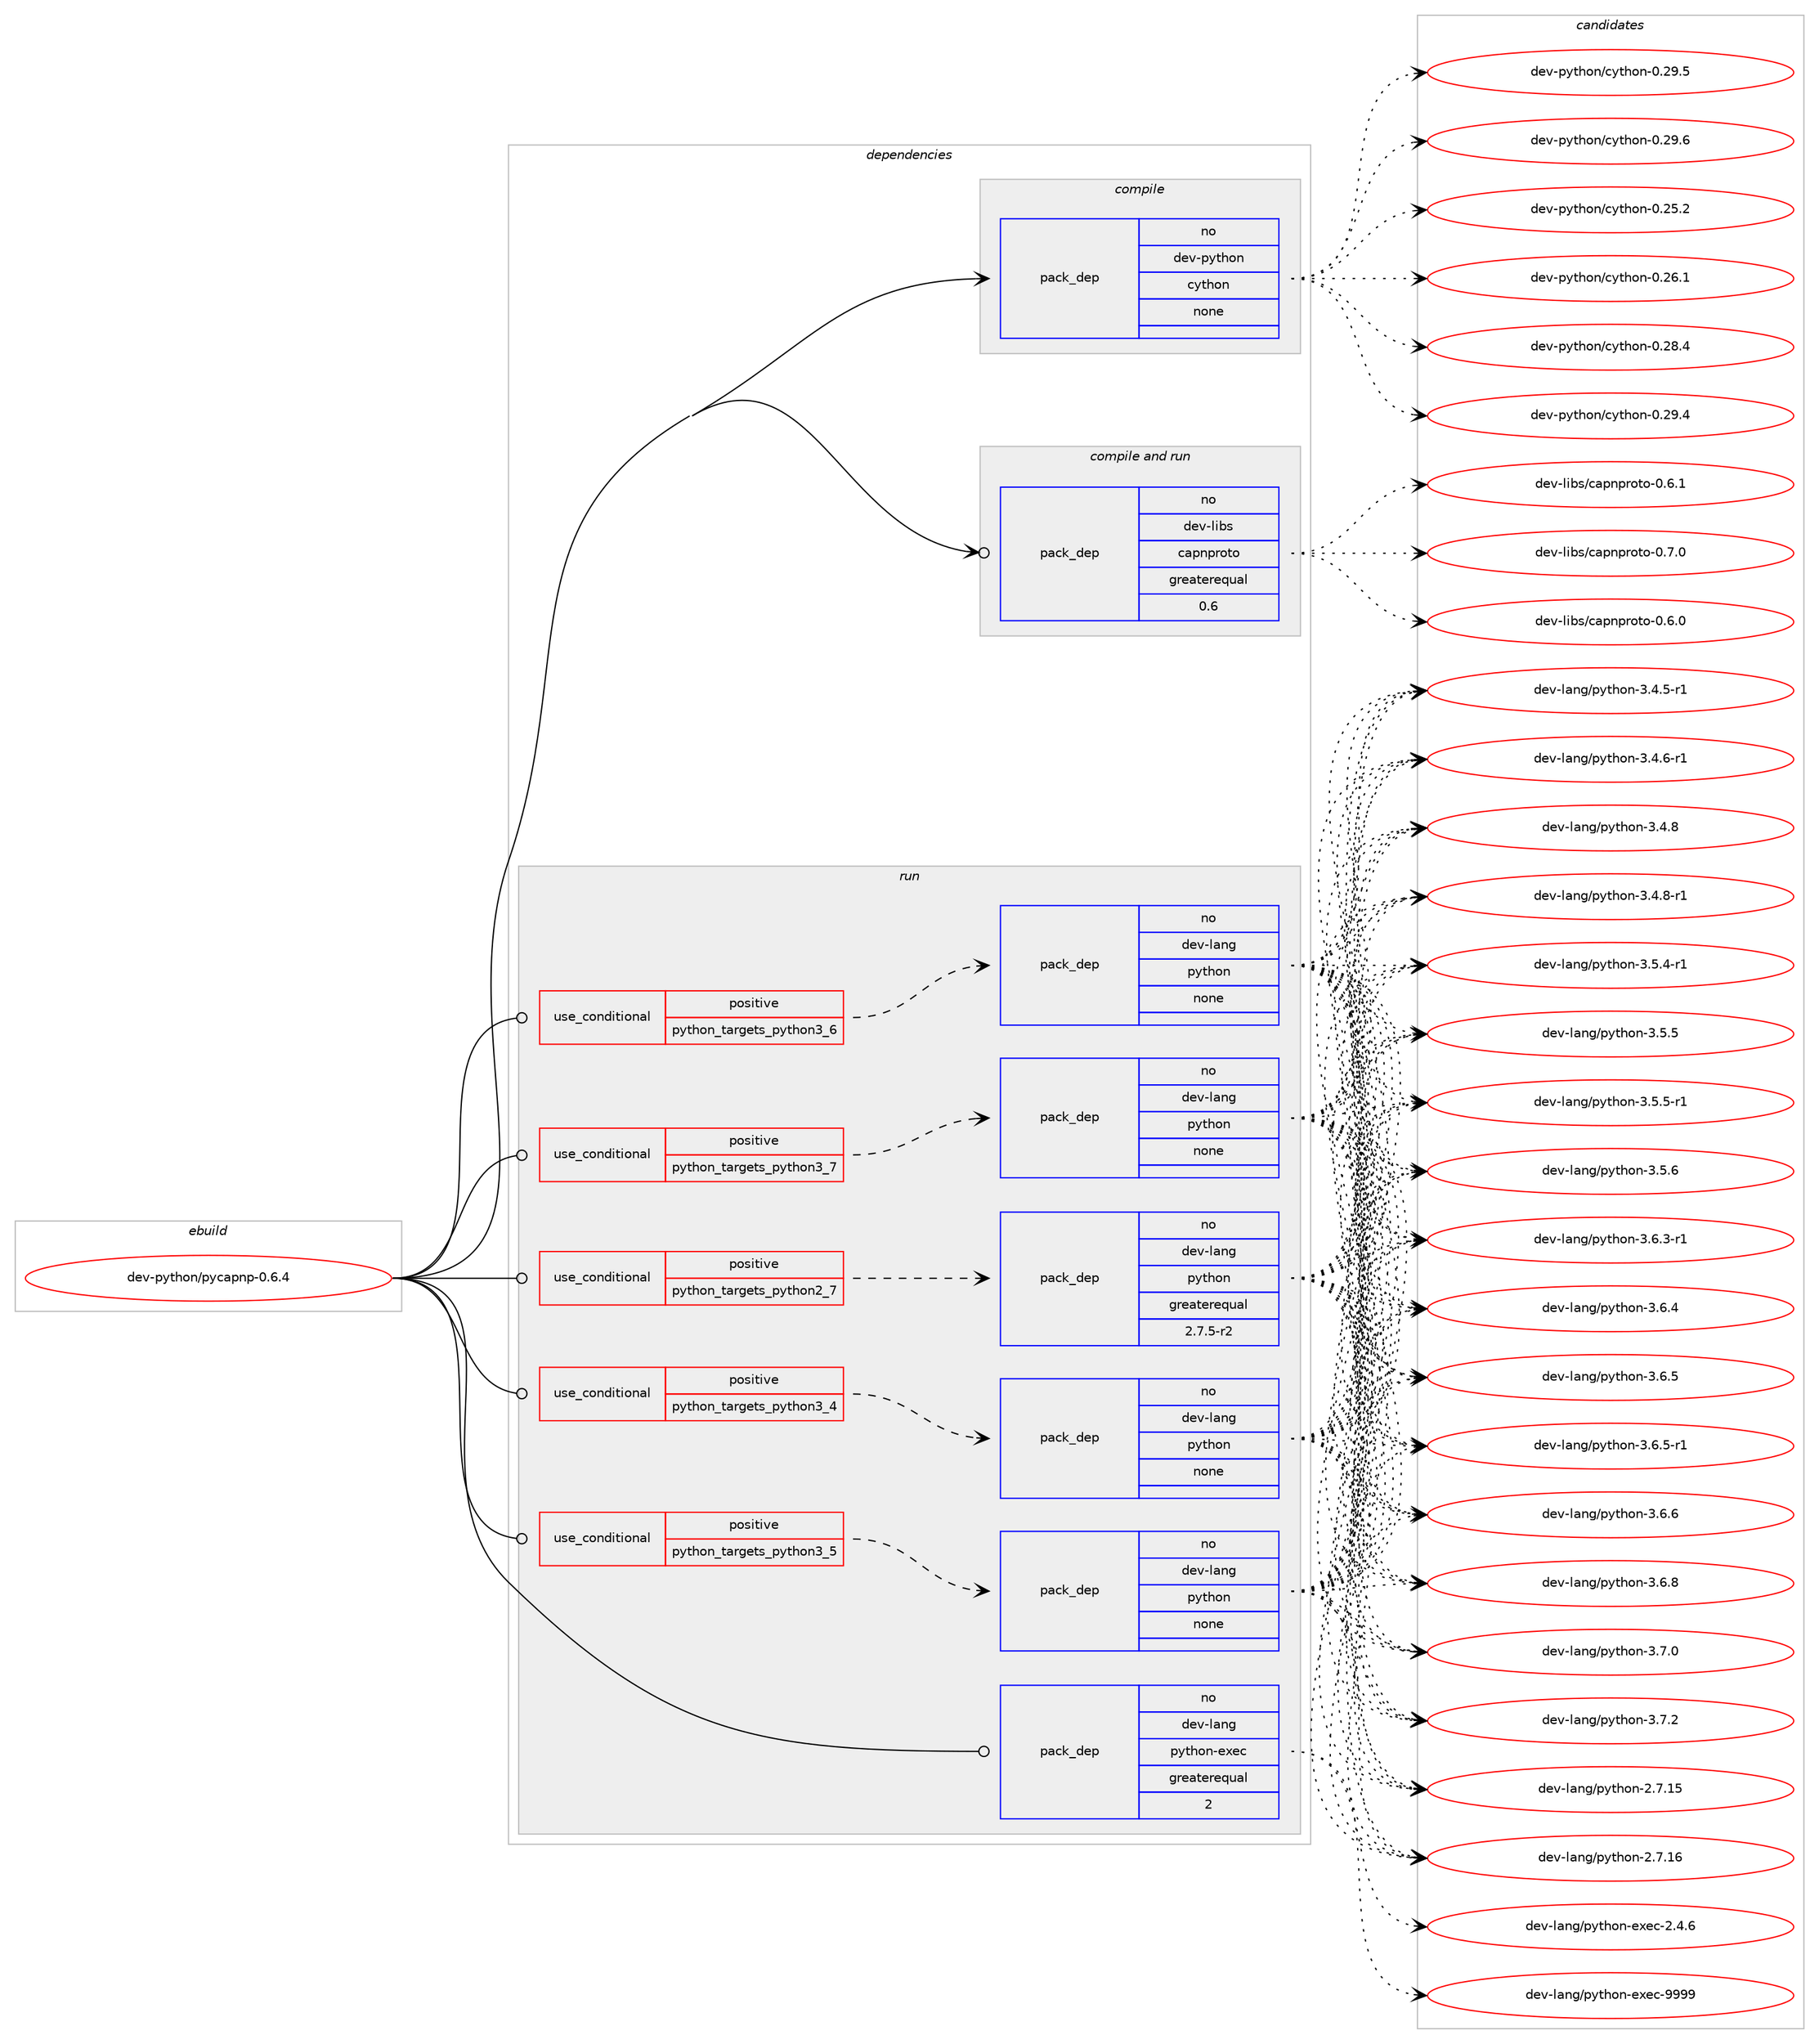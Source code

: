 digraph prolog {

# *************
# Graph options
# *************

newrank=true;
concentrate=true;
compound=true;
graph [rankdir=LR,fontname=Helvetica,fontsize=10,ranksep=1.5];#, ranksep=2.5, nodesep=0.2];
edge  [arrowhead=vee];
node  [fontname=Helvetica,fontsize=10];

# **********
# The ebuild
# **********

subgraph cluster_leftcol {
color=gray;
rank=same;
label=<<i>ebuild</i>>;
id [label="dev-python/pycapnp-0.6.4", color=red, width=4, href="../dev-python/pycapnp-0.6.4.svg"];
}

# ****************
# The dependencies
# ****************

subgraph cluster_midcol {
color=gray;
label=<<i>dependencies</i>>;
subgraph cluster_compile {
fillcolor="#eeeeee";
style=filled;
label=<<i>compile</i>>;
subgraph pack1024317 {
dependency1427967 [label=<<TABLE BORDER="0" CELLBORDER="1" CELLSPACING="0" CELLPADDING="4" WIDTH="220"><TR><TD ROWSPAN="6" CELLPADDING="30">pack_dep</TD></TR><TR><TD WIDTH="110">no</TD></TR><TR><TD>dev-python</TD></TR><TR><TD>cython</TD></TR><TR><TD>none</TD></TR><TR><TD></TD></TR></TABLE>>, shape=none, color=blue];
}
id:e -> dependency1427967:w [weight=20,style="solid",arrowhead="vee"];
}
subgraph cluster_compileandrun {
fillcolor="#eeeeee";
style=filled;
label=<<i>compile and run</i>>;
subgraph pack1024318 {
dependency1427968 [label=<<TABLE BORDER="0" CELLBORDER="1" CELLSPACING="0" CELLPADDING="4" WIDTH="220"><TR><TD ROWSPAN="6" CELLPADDING="30">pack_dep</TD></TR><TR><TD WIDTH="110">no</TD></TR><TR><TD>dev-libs</TD></TR><TR><TD>capnproto</TD></TR><TR><TD>greaterequal</TD></TR><TR><TD>0.6</TD></TR></TABLE>>, shape=none, color=blue];
}
id:e -> dependency1427968:w [weight=20,style="solid",arrowhead="odotvee"];
}
subgraph cluster_run {
fillcolor="#eeeeee";
style=filled;
label=<<i>run</i>>;
subgraph cond380336 {
dependency1427969 [label=<<TABLE BORDER="0" CELLBORDER="1" CELLSPACING="0" CELLPADDING="4"><TR><TD ROWSPAN="3" CELLPADDING="10">use_conditional</TD></TR><TR><TD>positive</TD></TR><TR><TD>python_targets_python2_7</TD></TR></TABLE>>, shape=none, color=red];
subgraph pack1024319 {
dependency1427970 [label=<<TABLE BORDER="0" CELLBORDER="1" CELLSPACING="0" CELLPADDING="4" WIDTH="220"><TR><TD ROWSPAN="6" CELLPADDING="30">pack_dep</TD></TR><TR><TD WIDTH="110">no</TD></TR><TR><TD>dev-lang</TD></TR><TR><TD>python</TD></TR><TR><TD>greaterequal</TD></TR><TR><TD>2.7.5-r2</TD></TR></TABLE>>, shape=none, color=blue];
}
dependency1427969:e -> dependency1427970:w [weight=20,style="dashed",arrowhead="vee"];
}
id:e -> dependency1427969:w [weight=20,style="solid",arrowhead="odot"];
subgraph cond380337 {
dependency1427971 [label=<<TABLE BORDER="0" CELLBORDER="1" CELLSPACING="0" CELLPADDING="4"><TR><TD ROWSPAN="3" CELLPADDING="10">use_conditional</TD></TR><TR><TD>positive</TD></TR><TR><TD>python_targets_python3_4</TD></TR></TABLE>>, shape=none, color=red];
subgraph pack1024320 {
dependency1427972 [label=<<TABLE BORDER="0" CELLBORDER="1" CELLSPACING="0" CELLPADDING="4" WIDTH="220"><TR><TD ROWSPAN="6" CELLPADDING="30">pack_dep</TD></TR><TR><TD WIDTH="110">no</TD></TR><TR><TD>dev-lang</TD></TR><TR><TD>python</TD></TR><TR><TD>none</TD></TR><TR><TD></TD></TR></TABLE>>, shape=none, color=blue];
}
dependency1427971:e -> dependency1427972:w [weight=20,style="dashed",arrowhead="vee"];
}
id:e -> dependency1427971:w [weight=20,style="solid",arrowhead="odot"];
subgraph cond380338 {
dependency1427973 [label=<<TABLE BORDER="0" CELLBORDER="1" CELLSPACING="0" CELLPADDING="4"><TR><TD ROWSPAN="3" CELLPADDING="10">use_conditional</TD></TR><TR><TD>positive</TD></TR><TR><TD>python_targets_python3_5</TD></TR></TABLE>>, shape=none, color=red];
subgraph pack1024321 {
dependency1427974 [label=<<TABLE BORDER="0" CELLBORDER="1" CELLSPACING="0" CELLPADDING="4" WIDTH="220"><TR><TD ROWSPAN="6" CELLPADDING="30">pack_dep</TD></TR><TR><TD WIDTH="110">no</TD></TR><TR><TD>dev-lang</TD></TR><TR><TD>python</TD></TR><TR><TD>none</TD></TR><TR><TD></TD></TR></TABLE>>, shape=none, color=blue];
}
dependency1427973:e -> dependency1427974:w [weight=20,style="dashed",arrowhead="vee"];
}
id:e -> dependency1427973:w [weight=20,style="solid",arrowhead="odot"];
subgraph cond380339 {
dependency1427975 [label=<<TABLE BORDER="0" CELLBORDER="1" CELLSPACING="0" CELLPADDING="4"><TR><TD ROWSPAN="3" CELLPADDING="10">use_conditional</TD></TR><TR><TD>positive</TD></TR><TR><TD>python_targets_python3_6</TD></TR></TABLE>>, shape=none, color=red];
subgraph pack1024322 {
dependency1427976 [label=<<TABLE BORDER="0" CELLBORDER="1" CELLSPACING="0" CELLPADDING="4" WIDTH="220"><TR><TD ROWSPAN="6" CELLPADDING="30">pack_dep</TD></TR><TR><TD WIDTH="110">no</TD></TR><TR><TD>dev-lang</TD></TR><TR><TD>python</TD></TR><TR><TD>none</TD></TR><TR><TD></TD></TR></TABLE>>, shape=none, color=blue];
}
dependency1427975:e -> dependency1427976:w [weight=20,style="dashed",arrowhead="vee"];
}
id:e -> dependency1427975:w [weight=20,style="solid",arrowhead="odot"];
subgraph cond380340 {
dependency1427977 [label=<<TABLE BORDER="0" CELLBORDER="1" CELLSPACING="0" CELLPADDING="4"><TR><TD ROWSPAN="3" CELLPADDING="10">use_conditional</TD></TR><TR><TD>positive</TD></TR><TR><TD>python_targets_python3_7</TD></TR></TABLE>>, shape=none, color=red];
subgraph pack1024323 {
dependency1427978 [label=<<TABLE BORDER="0" CELLBORDER="1" CELLSPACING="0" CELLPADDING="4" WIDTH="220"><TR><TD ROWSPAN="6" CELLPADDING="30">pack_dep</TD></TR><TR><TD WIDTH="110">no</TD></TR><TR><TD>dev-lang</TD></TR><TR><TD>python</TD></TR><TR><TD>none</TD></TR><TR><TD></TD></TR></TABLE>>, shape=none, color=blue];
}
dependency1427977:e -> dependency1427978:w [weight=20,style="dashed",arrowhead="vee"];
}
id:e -> dependency1427977:w [weight=20,style="solid",arrowhead="odot"];
subgraph pack1024324 {
dependency1427979 [label=<<TABLE BORDER="0" CELLBORDER="1" CELLSPACING="0" CELLPADDING="4" WIDTH="220"><TR><TD ROWSPAN="6" CELLPADDING="30">pack_dep</TD></TR><TR><TD WIDTH="110">no</TD></TR><TR><TD>dev-lang</TD></TR><TR><TD>python-exec</TD></TR><TR><TD>greaterequal</TD></TR><TR><TD>2</TD></TR></TABLE>>, shape=none, color=blue];
}
id:e -> dependency1427979:w [weight=20,style="solid",arrowhead="odot"];
}
}

# **************
# The candidates
# **************

subgraph cluster_choices {
rank=same;
color=gray;
label=<<i>candidates</i>>;

subgraph choice1024317 {
color=black;
nodesep=1;
choice10010111845112121116104111110479912111610411111045484650534650 [label="dev-python/cython-0.25.2", color=red, width=4,href="../dev-python/cython-0.25.2.svg"];
choice10010111845112121116104111110479912111610411111045484650544649 [label="dev-python/cython-0.26.1", color=red, width=4,href="../dev-python/cython-0.26.1.svg"];
choice10010111845112121116104111110479912111610411111045484650564652 [label="dev-python/cython-0.28.4", color=red, width=4,href="../dev-python/cython-0.28.4.svg"];
choice10010111845112121116104111110479912111610411111045484650574652 [label="dev-python/cython-0.29.4", color=red, width=4,href="../dev-python/cython-0.29.4.svg"];
choice10010111845112121116104111110479912111610411111045484650574653 [label="dev-python/cython-0.29.5", color=red, width=4,href="../dev-python/cython-0.29.5.svg"];
choice10010111845112121116104111110479912111610411111045484650574654 [label="dev-python/cython-0.29.6", color=red, width=4,href="../dev-python/cython-0.29.6.svg"];
dependency1427967:e -> choice10010111845112121116104111110479912111610411111045484650534650:w [style=dotted,weight="100"];
dependency1427967:e -> choice10010111845112121116104111110479912111610411111045484650544649:w [style=dotted,weight="100"];
dependency1427967:e -> choice10010111845112121116104111110479912111610411111045484650564652:w [style=dotted,weight="100"];
dependency1427967:e -> choice10010111845112121116104111110479912111610411111045484650574652:w [style=dotted,weight="100"];
dependency1427967:e -> choice10010111845112121116104111110479912111610411111045484650574653:w [style=dotted,weight="100"];
dependency1427967:e -> choice10010111845112121116104111110479912111610411111045484650574654:w [style=dotted,weight="100"];
}
subgraph choice1024318 {
color=black;
nodesep=1;
choice1001011184510810598115479997112110112114111116111454846544648 [label="dev-libs/capnproto-0.6.0", color=red, width=4,href="../dev-libs/capnproto-0.6.0.svg"];
choice1001011184510810598115479997112110112114111116111454846544649 [label="dev-libs/capnproto-0.6.1", color=red, width=4,href="../dev-libs/capnproto-0.6.1.svg"];
choice1001011184510810598115479997112110112114111116111454846554648 [label="dev-libs/capnproto-0.7.0", color=red, width=4,href="../dev-libs/capnproto-0.7.0.svg"];
dependency1427968:e -> choice1001011184510810598115479997112110112114111116111454846544648:w [style=dotted,weight="100"];
dependency1427968:e -> choice1001011184510810598115479997112110112114111116111454846544649:w [style=dotted,weight="100"];
dependency1427968:e -> choice1001011184510810598115479997112110112114111116111454846554648:w [style=dotted,weight="100"];
}
subgraph choice1024319 {
color=black;
nodesep=1;
choice10010111845108971101034711212111610411111045504655464953 [label="dev-lang/python-2.7.15", color=red, width=4,href="../dev-lang/python-2.7.15.svg"];
choice10010111845108971101034711212111610411111045504655464954 [label="dev-lang/python-2.7.16", color=red, width=4,href="../dev-lang/python-2.7.16.svg"];
choice1001011184510897110103471121211161041111104551465246534511449 [label="dev-lang/python-3.4.5-r1", color=red, width=4,href="../dev-lang/python-3.4.5-r1.svg"];
choice1001011184510897110103471121211161041111104551465246544511449 [label="dev-lang/python-3.4.6-r1", color=red, width=4,href="../dev-lang/python-3.4.6-r1.svg"];
choice100101118451089711010347112121116104111110455146524656 [label="dev-lang/python-3.4.8", color=red, width=4,href="../dev-lang/python-3.4.8.svg"];
choice1001011184510897110103471121211161041111104551465246564511449 [label="dev-lang/python-3.4.8-r1", color=red, width=4,href="../dev-lang/python-3.4.8-r1.svg"];
choice1001011184510897110103471121211161041111104551465346524511449 [label="dev-lang/python-3.5.4-r1", color=red, width=4,href="../dev-lang/python-3.5.4-r1.svg"];
choice100101118451089711010347112121116104111110455146534653 [label="dev-lang/python-3.5.5", color=red, width=4,href="../dev-lang/python-3.5.5.svg"];
choice1001011184510897110103471121211161041111104551465346534511449 [label="dev-lang/python-3.5.5-r1", color=red, width=4,href="../dev-lang/python-3.5.5-r1.svg"];
choice100101118451089711010347112121116104111110455146534654 [label="dev-lang/python-3.5.6", color=red, width=4,href="../dev-lang/python-3.5.6.svg"];
choice1001011184510897110103471121211161041111104551465446514511449 [label="dev-lang/python-3.6.3-r1", color=red, width=4,href="../dev-lang/python-3.6.3-r1.svg"];
choice100101118451089711010347112121116104111110455146544652 [label="dev-lang/python-3.6.4", color=red, width=4,href="../dev-lang/python-3.6.4.svg"];
choice100101118451089711010347112121116104111110455146544653 [label="dev-lang/python-3.6.5", color=red, width=4,href="../dev-lang/python-3.6.5.svg"];
choice1001011184510897110103471121211161041111104551465446534511449 [label="dev-lang/python-3.6.5-r1", color=red, width=4,href="../dev-lang/python-3.6.5-r1.svg"];
choice100101118451089711010347112121116104111110455146544654 [label="dev-lang/python-3.6.6", color=red, width=4,href="../dev-lang/python-3.6.6.svg"];
choice100101118451089711010347112121116104111110455146544656 [label="dev-lang/python-3.6.8", color=red, width=4,href="../dev-lang/python-3.6.8.svg"];
choice100101118451089711010347112121116104111110455146554648 [label="dev-lang/python-3.7.0", color=red, width=4,href="../dev-lang/python-3.7.0.svg"];
choice100101118451089711010347112121116104111110455146554650 [label="dev-lang/python-3.7.2", color=red, width=4,href="../dev-lang/python-3.7.2.svg"];
dependency1427970:e -> choice10010111845108971101034711212111610411111045504655464953:w [style=dotted,weight="100"];
dependency1427970:e -> choice10010111845108971101034711212111610411111045504655464954:w [style=dotted,weight="100"];
dependency1427970:e -> choice1001011184510897110103471121211161041111104551465246534511449:w [style=dotted,weight="100"];
dependency1427970:e -> choice1001011184510897110103471121211161041111104551465246544511449:w [style=dotted,weight="100"];
dependency1427970:e -> choice100101118451089711010347112121116104111110455146524656:w [style=dotted,weight="100"];
dependency1427970:e -> choice1001011184510897110103471121211161041111104551465246564511449:w [style=dotted,weight="100"];
dependency1427970:e -> choice1001011184510897110103471121211161041111104551465346524511449:w [style=dotted,weight="100"];
dependency1427970:e -> choice100101118451089711010347112121116104111110455146534653:w [style=dotted,weight="100"];
dependency1427970:e -> choice1001011184510897110103471121211161041111104551465346534511449:w [style=dotted,weight="100"];
dependency1427970:e -> choice100101118451089711010347112121116104111110455146534654:w [style=dotted,weight="100"];
dependency1427970:e -> choice1001011184510897110103471121211161041111104551465446514511449:w [style=dotted,weight="100"];
dependency1427970:e -> choice100101118451089711010347112121116104111110455146544652:w [style=dotted,weight="100"];
dependency1427970:e -> choice100101118451089711010347112121116104111110455146544653:w [style=dotted,weight="100"];
dependency1427970:e -> choice1001011184510897110103471121211161041111104551465446534511449:w [style=dotted,weight="100"];
dependency1427970:e -> choice100101118451089711010347112121116104111110455146544654:w [style=dotted,weight="100"];
dependency1427970:e -> choice100101118451089711010347112121116104111110455146544656:w [style=dotted,weight="100"];
dependency1427970:e -> choice100101118451089711010347112121116104111110455146554648:w [style=dotted,weight="100"];
dependency1427970:e -> choice100101118451089711010347112121116104111110455146554650:w [style=dotted,weight="100"];
}
subgraph choice1024320 {
color=black;
nodesep=1;
choice10010111845108971101034711212111610411111045504655464953 [label="dev-lang/python-2.7.15", color=red, width=4,href="../dev-lang/python-2.7.15.svg"];
choice10010111845108971101034711212111610411111045504655464954 [label="dev-lang/python-2.7.16", color=red, width=4,href="../dev-lang/python-2.7.16.svg"];
choice1001011184510897110103471121211161041111104551465246534511449 [label="dev-lang/python-3.4.5-r1", color=red, width=4,href="../dev-lang/python-3.4.5-r1.svg"];
choice1001011184510897110103471121211161041111104551465246544511449 [label="dev-lang/python-3.4.6-r1", color=red, width=4,href="../dev-lang/python-3.4.6-r1.svg"];
choice100101118451089711010347112121116104111110455146524656 [label="dev-lang/python-3.4.8", color=red, width=4,href="../dev-lang/python-3.4.8.svg"];
choice1001011184510897110103471121211161041111104551465246564511449 [label="dev-lang/python-3.4.8-r1", color=red, width=4,href="../dev-lang/python-3.4.8-r1.svg"];
choice1001011184510897110103471121211161041111104551465346524511449 [label="dev-lang/python-3.5.4-r1", color=red, width=4,href="../dev-lang/python-3.5.4-r1.svg"];
choice100101118451089711010347112121116104111110455146534653 [label="dev-lang/python-3.5.5", color=red, width=4,href="../dev-lang/python-3.5.5.svg"];
choice1001011184510897110103471121211161041111104551465346534511449 [label="dev-lang/python-3.5.5-r1", color=red, width=4,href="../dev-lang/python-3.5.5-r1.svg"];
choice100101118451089711010347112121116104111110455146534654 [label="dev-lang/python-3.5.6", color=red, width=4,href="../dev-lang/python-3.5.6.svg"];
choice1001011184510897110103471121211161041111104551465446514511449 [label="dev-lang/python-3.6.3-r1", color=red, width=4,href="../dev-lang/python-3.6.3-r1.svg"];
choice100101118451089711010347112121116104111110455146544652 [label="dev-lang/python-3.6.4", color=red, width=4,href="../dev-lang/python-3.6.4.svg"];
choice100101118451089711010347112121116104111110455146544653 [label="dev-lang/python-3.6.5", color=red, width=4,href="../dev-lang/python-3.6.5.svg"];
choice1001011184510897110103471121211161041111104551465446534511449 [label="dev-lang/python-3.6.5-r1", color=red, width=4,href="../dev-lang/python-3.6.5-r1.svg"];
choice100101118451089711010347112121116104111110455146544654 [label="dev-lang/python-3.6.6", color=red, width=4,href="../dev-lang/python-3.6.6.svg"];
choice100101118451089711010347112121116104111110455146544656 [label="dev-lang/python-3.6.8", color=red, width=4,href="../dev-lang/python-3.6.8.svg"];
choice100101118451089711010347112121116104111110455146554648 [label="dev-lang/python-3.7.0", color=red, width=4,href="../dev-lang/python-3.7.0.svg"];
choice100101118451089711010347112121116104111110455146554650 [label="dev-lang/python-3.7.2", color=red, width=4,href="../dev-lang/python-3.7.2.svg"];
dependency1427972:e -> choice10010111845108971101034711212111610411111045504655464953:w [style=dotted,weight="100"];
dependency1427972:e -> choice10010111845108971101034711212111610411111045504655464954:w [style=dotted,weight="100"];
dependency1427972:e -> choice1001011184510897110103471121211161041111104551465246534511449:w [style=dotted,weight="100"];
dependency1427972:e -> choice1001011184510897110103471121211161041111104551465246544511449:w [style=dotted,weight="100"];
dependency1427972:e -> choice100101118451089711010347112121116104111110455146524656:w [style=dotted,weight="100"];
dependency1427972:e -> choice1001011184510897110103471121211161041111104551465246564511449:w [style=dotted,weight="100"];
dependency1427972:e -> choice1001011184510897110103471121211161041111104551465346524511449:w [style=dotted,weight="100"];
dependency1427972:e -> choice100101118451089711010347112121116104111110455146534653:w [style=dotted,weight="100"];
dependency1427972:e -> choice1001011184510897110103471121211161041111104551465346534511449:w [style=dotted,weight="100"];
dependency1427972:e -> choice100101118451089711010347112121116104111110455146534654:w [style=dotted,weight="100"];
dependency1427972:e -> choice1001011184510897110103471121211161041111104551465446514511449:w [style=dotted,weight="100"];
dependency1427972:e -> choice100101118451089711010347112121116104111110455146544652:w [style=dotted,weight="100"];
dependency1427972:e -> choice100101118451089711010347112121116104111110455146544653:w [style=dotted,weight="100"];
dependency1427972:e -> choice1001011184510897110103471121211161041111104551465446534511449:w [style=dotted,weight="100"];
dependency1427972:e -> choice100101118451089711010347112121116104111110455146544654:w [style=dotted,weight="100"];
dependency1427972:e -> choice100101118451089711010347112121116104111110455146544656:w [style=dotted,weight="100"];
dependency1427972:e -> choice100101118451089711010347112121116104111110455146554648:w [style=dotted,weight="100"];
dependency1427972:e -> choice100101118451089711010347112121116104111110455146554650:w [style=dotted,weight="100"];
}
subgraph choice1024321 {
color=black;
nodesep=1;
choice10010111845108971101034711212111610411111045504655464953 [label="dev-lang/python-2.7.15", color=red, width=4,href="../dev-lang/python-2.7.15.svg"];
choice10010111845108971101034711212111610411111045504655464954 [label="dev-lang/python-2.7.16", color=red, width=4,href="../dev-lang/python-2.7.16.svg"];
choice1001011184510897110103471121211161041111104551465246534511449 [label="dev-lang/python-3.4.5-r1", color=red, width=4,href="../dev-lang/python-3.4.5-r1.svg"];
choice1001011184510897110103471121211161041111104551465246544511449 [label="dev-lang/python-3.4.6-r1", color=red, width=4,href="../dev-lang/python-3.4.6-r1.svg"];
choice100101118451089711010347112121116104111110455146524656 [label="dev-lang/python-3.4.8", color=red, width=4,href="../dev-lang/python-3.4.8.svg"];
choice1001011184510897110103471121211161041111104551465246564511449 [label="dev-lang/python-3.4.8-r1", color=red, width=4,href="../dev-lang/python-3.4.8-r1.svg"];
choice1001011184510897110103471121211161041111104551465346524511449 [label="dev-lang/python-3.5.4-r1", color=red, width=4,href="../dev-lang/python-3.5.4-r1.svg"];
choice100101118451089711010347112121116104111110455146534653 [label="dev-lang/python-3.5.5", color=red, width=4,href="../dev-lang/python-3.5.5.svg"];
choice1001011184510897110103471121211161041111104551465346534511449 [label="dev-lang/python-3.5.5-r1", color=red, width=4,href="../dev-lang/python-3.5.5-r1.svg"];
choice100101118451089711010347112121116104111110455146534654 [label="dev-lang/python-3.5.6", color=red, width=4,href="../dev-lang/python-3.5.6.svg"];
choice1001011184510897110103471121211161041111104551465446514511449 [label="dev-lang/python-3.6.3-r1", color=red, width=4,href="../dev-lang/python-3.6.3-r1.svg"];
choice100101118451089711010347112121116104111110455146544652 [label="dev-lang/python-3.6.4", color=red, width=4,href="../dev-lang/python-3.6.4.svg"];
choice100101118451089711010347112121116104111110455146544653 [label="dev-lang/python-3.6.5", color=red, width=4,href="../dev-lang/python-3.6.5.svg"];
choice1001011184510897110103471121211161041111104551465446534511449 [label="dev-lang/python-3.6.5-r1", color=red, width=4,href="../dev-lang/python-3.6.5-r1.svg"];
choice100101118451089711010347112121116104111110455146544654 [label="dev-lang/python-3.6.6", color=red, width=4,href="../dev-lang/python-3.6.6.svg"];
choice100101118451089711010347112121116104111110455146544656 [label="dev-lang/python-3.6.8", color=red, width=4,href="../dev-lang/python-3.6.8.svg"];
choice100101118451089711010347112121116104111110455146554648 [label="dev-lang/python-3.7.0", color=red, width=4,href="../dev-lang/python-3.7.0.svg"];
choice100101118451089711010347112121116104111110455146554650 [label="dev-lang/python-3.7.2", color=red, width=4,href="../dev-lang/python-3.7.2.svg"];
dependency1427974:e -> choice10010111845108971101034711212111610411111045504655464953:w [style=dotted,weight="100"];
dependency1427974:e -> choice10010111845108971101034711212111610411111045504655464954:w [style=dotted,weight="100"];
dependency1427974:e -> choice1001011184510897110103471121211161041111104551465246534511449:w [style=dotted,weight="100"];
dependency1427974:e -> choice1001011184510897110103471121211161041111104551465246544511449:w [style=dotted,weight="100"];
dependency1427974:e -> choice100101118451089711010347112121116104111110455146524656:w [style=dotted,weight="100"];
dependency1427974:e -> choice1001011184510897110103471121211161041111104551465246564511449:w [style=dotted,weight="100"];
dependency1427974:e -> choice1001011184510897110103471121211161041111104551465346524511449:w [style=dotted,weight="100"];
dependency1427974:e -> choice100101118451089711010347112121116104111110455146534653:w [style=dotted,weight="100"];
dependency1427974:e -> choice1001011184510897110103471121211161041111104551465346534511449:w [style=dotted,weight="100"];
dependency1427974:e -> choice100101118451089711010347112121116104111110455146534654:w [style=dotted,weight="100"];
dependency1427974:e -> choice1001011184510897110103471121211161041111104551465446514511449:w [style=dotted,weight="100"];
dependency1427974:e -> choice100101118451089711010347112121116104111110455146544652:w [style=dotted,weight="100"];
dependency1427974:e -> choice100101118451089711010347112121116104111110455146544653:w [style=dotted,weight="100"];
dependency1427974:e -> choice1001011184510897110103471121211161041111104551465446534511449:w [style=dotted,weight="100"];
dependency1427974:e -> choice100101118451089711010347112121116104111110455146544654:w [style=dotted,weight="100"];
dependency1427974:e -> choice100101118451089711010347112121116104111110455146544656:w [style=dotted,weight="100"];
dependency1427974:e -> choice100101118451089711010347112121116104111110455146554648:w [style=dotted,weight="100"];
dependency1427974:e -> choice100101118451089711010347112121116104111110455146554650:w [style=dotted,weight="100"];
}
subgraph choice1024322 {
color=black;
nodesep=1;
choice10010111845108971101034711212111610411111045504655464953 [label="dev-lang/python-2.7.15", color=red, width=4,href="../dev-lang/python-2.7.15.svg"];
choice10010111845108971101034711212111610411111045504655464954 [label="dev-lang/python-2.7.16", color=red, width=4,href="../dev-lang/python-2.7.16.svg"];
choice1001011184510897110103471121211161041111104551465246534511449 [label="dev-lang/python-3.4.5-r1", color=red, width=4,href="../dev-lang/python-3.4.5-r1.svg"];
choice1001011184510897110103471121211161041111104551465246544511449 [label="dev-lang/python-3.4.6-r1", color=red, width=4,href="../dev-lang/python-3.4.6-r1.svg"];
choice100101118451089711010347112121116104111110455146524656 [label="dev-lang/python-3.4.8", color=red, width=4,href="../dev-lang/python-3.4.8.svg"];
choice1001011184510897110103471121211161041111104551465246564511449 [label="dev-lang/python-3.4.8-r1", color=red, width=4,href="../dev-lang/python-3.4.8-r1.svg"];
choice1001011184510897110103471121211161041111104551465346524511449 [label="dev-lang/python-3.5.4-r1", color=red, width=4,href="../dev-lang/python-3.5.4-r1.svg"];
choice100101118451089711010347112121116104111110455146534653 [label="dev-lang/python-3.5.5", color=red, width=4,href="../dev-lang/python-3.5.5.svg"];
choice1001011184510897110103471121211161041111104551465346534511449 [label="dev-lang/python-3.5.5-r1", color=red, width=4,href="../dev-lang/python-3.5.5-r1.svg"];
choice100101118451089711010347112121116104111110455146534654 [label="dev-lang/python-3.5.6", color=red, width=4,href="../dev-lang/python-3.5.6.svg"];
choice1001011184510897110103471121211161041111104551465446514511449 [label="dev-lang/python-3.6.3-r1", color=red, width=4,href="../dev-lang/python-3.6.3-r1.svg"];
choice100101118451089711010347112121116104111110455146544652 [label="dev-lang/python-3.6.4", color=red, width=4,href="../dev-lang/python-3.6.4.svg"];
choice100101118451089711010347112121116104111110455146544653 [label="dev-lang/python-3.6.5", color=red, width=4,href="../dev-lang/python-3.6.5.svg"];
choice1001011184510897110103471121211161041111104551465446534511449 [label="dev-lang/python-3.6.5-r1", color=red, width=4,href="../dev-lang/python-3.6.5-r1.svg"];
choice100101118451089711010347112121116104111110455146544654 [label="dev-lang/python-3.6.6", color=red, width=4,href="../dev-lang/python-3.6.6.svg"];
choice100101118451089711010347112121116104111110455146544656 [label="dev-lang/python-3.6.8", color=red, width=4,href="../dev-lang/python-3.6.8.svg"];
choice100101118451089711010347112121116104111110455146554648 [label="dev-lang/python-3.7.0", color=red, width=4,href="../dev-lang/python-3.7.0.svg"];
choice100101118451089711010347112121116104111110455146554650 [label="dev-lang/python-3.7.2", color=red, width=4,href="../dev-lang/python-3.7.2.svg"];
dependency1427976:e -> choice10010111845108971101034711212111610411111045504655464953:w [style=dotted,weight="100"];
dependency1427976:e -> choice10010111845108971101034711212111610411111045504655464954:w [style=dotted,weight="100"];
dependency1427976:e -> choice1001011184510897110103471121211161041111104551465246534511449:w [style=dotted,weight="100"];
dependency1427976:e -> choice1001011184510897110103471121211161041111104551465246544511449:w [style=dotted,weight="100"];
dependency1427976:e -> choice100101118451089711010347112121116104111110455146524656:w [style=dotted,weight="100"];
dependency1427976:e -> choice1001011184510897110103471121211161041111104551465246564511449:w [style=dotted,weight="100"];
dependency1427976:e -> choice1001011184510897110103471121211161041111104551465346524511449:w [style=dotted,weight="100"];
dependency1427976:e -> choice100101118451089711010347112121116104111110455146534653:w [style=dotted,weight="100"];
dependency1427976:e -> choice1001011184510897110103471121211161041111104551465346534511449:w [style=dotted,weight="100"];
dependency1427976:e -> choice100101118451089711010347112121116104111110455146534654:w [style=dotted,weight="100"];
dependency1427976:e -> choice1001011184510897110103471121211161041111104551465446514511449:w [style=dotted,weight="100"];
dependency1427976:e -> choice100101118451089711010347112121116104111110455146544652:w [style=dotted,weight="100"];
dependency1427976:e -> choice100101118451089711010347112121116104111110455146544653:w [style=dotted,weight="100"];
dependency1427976:e -> choice1001011184510897110103471121211161041111104551465446534511449:w [style=dotted,weight="100"];
dependency1427976:e -> choice100101118451089711010347112121116104111110455146544654:w [style=dotted,weight="100"];
dependency1427976:e -> choice100101118451089711010347112121116104111110455146544656:w [style=dotted,weight="100"];
dependency1427976:e -> choice100101118451089711010347112121116104111110455146554648:w [style=dotted,weight="100"];
dependency1427976:e -> choice100101118451089711010347112121116104111110455146554650:w [style=dotted,weight="100"];
}
subgraph choice1024323 {
color=black;
nodesep=1;
choice10010111845108971101034711212111610411111045504655464953 [label="dev-lang/python-2.7.15", color=red, width=4,href="../dev-lang/python-2.7.15.svg"];
choice10010111845108971101034711212111610411111045504655464954 [label="dev-lang/python-2.7.16", color=red, width=4,href="../dev-lang/python-2.7.16.svg"];
choice1001011184510897110103471121211161041111104551465246534511449 [label="dev-lang/python-3.4.5-r1", color=red, width=4,href="../dev-lang/python-3.4.5-r1.svg"];
choice1001011184510897110103471121211161041111104551465246544511449 [label="dev-lang/python-3.4.6-r1", color=red, width=4,href="../dev-lang/python-3.4.6-r1.svg"];
choice100101118451089711010347112121116104111110455146524656 [label="dev-lang/python-3.4.8", color=red, width=4,href="../dev-lang/python-3.4.8.svg"];
choice1001011184510897110103471121211161041111104551465246564511449 [label="dev-lang/python-3.4.8-r1", color=red, width=4,href="../dev-lang/python-3.4.8-r1.svg"];
choice1001011184510897110103471121211161041111104551465346524511449 [label="dev-lang/python-3.5.4-r1", color=red, width=4,href="../dev-lang/python-3.5.4-r1.svg"];
choice100101118451089711010347112121116104111110455146534653 [label="dev-lang/python-3.5.5", color=red, width=4,href="../dev-lang/python-3.5.5.svg"];
choice1001011184510897110103471121211161041111104551465346534511449 [label="dev-lang/python-3.5.5-r1", color=red, width=4,href="../dev-lang/python-3.5.5-r1.svg"];
choice100101118451089711010347112121116104111110455146534654 [label="dev-lang/python-3.5.6", color=red, width=4,href="../dev-lang/python-3.5.6.svg"];
choice1001011184510897110103471121211161041111104551465446514511449 [label="dev-lang/python-3.6.3-r1", color=red, width=4,href="../dev-lang/python-3.6.3-r1.svg"];
choice100101118451089711010347112121116104111110455146544652 [label="dev-lang/python-3.6.4", color=red, width=4,href="../dev-lang/python-3.6.4.svg"];
choice100101118451089711010347112121116104111110455146544653 [label="dev-lang/python-3.6.5", color=red, width=4,href="../dev-lang/python-3.6.5.svg"];
choice1001011184510897110103471121211161041111104551465446534511449 [label="dev-lang/python-3.6.5-r1", color=red, width=4,href="../dev-lang/python-3.6.5-r1.svg"];
choice100101118451089711010347112121116104111110455146544654 [label="dev-lang/python-3.6.6", color=red, width=4,href="../dev-lang/python-3.6.6.svg"];
choice100101118451089711010347112121116104111110455146544656 [label="dev-lang/python-3.6.8", color=red, width=4,href="../dev-lang/python-3.6.8.svg"];
choice100101118451089711010347112121116104111110455146554648 [label="dev-lang/python-3.7.0", color=red, width=4,href="../dev-lang/python-3.7.0.svg"];
choice100101118451089711010347112121116104111110455146554650 [label="dev-lang/python-3.7.2", color=red, width=4,href="../dev-lang/python-3.7.2.svg"];
dependency1427978:e -> choice10010111845108971101034711212111610411111045504655464953:w [style=dotted,weight="100"];
dependency1427978:e -> choice10010111845108971101034711212111610411111045504655464954:w [style=dotted,weight="100"];
dependency1427978:e -> choice1001011184510897110103471121211161041111104551465246534511449:w [style=dotted,weight="100"];
dependency1427978:e -> choice1001011184510897110103471121211161041111104551465246544511449:w [style=dotted,weight="100"];
dependency1427978:e -> choice100101118451089711010347112121116104111110455146524656:w [style=dotted,weight="100"];
dependency1427978:e -> choice1001011184510897110103471121211161041111104551465246564511449:w [style=dotted,weight="100"];
dependency1427978:e -> choice1001011184510897110103471121211161041111104551465346524511449:w [style=dotted,weight="100"];
dependency1427978:e -> choice100101118451089711010347112121116104111110455146534653:w [style=dotted,weight="100"];
dependency1427978:e -> choice1001011184510897110103471121211161041111104551465346534511449:w [style=dotted,weight="100"];
dependency1427978:e -> choice100101118451089711010347112121116104111110455146534654:w [style=dotted,weight="100"];
dependency1427978:e -> choice1001011184510897110103471121211161041111104551465446514511449:w [style=dotted,weight="100"];
dependency1427978:e -> choice100101118451089711010347112121116104111110455146544652:w [style=dotted,weight="100"];
dependency1427978:e -> choice100101118451089711010347112121116104111110455146544653:w [style=dotted,weight="100"];
dependency1427978:e -> choice1001011184510897110103471121211161041111104551465446534511449:w [style=dotted,weight="100"];
dependency1427978:e -> choice100101118451089711010347112121116104111110455146544654:w [style=dotted,weight="100"];
dependency1427978:e -> choice100101118451089711010347112121116104111110455146544656:w [style=dotted,weight="100"];
dependency1427978:e -> choice100101118451089711010347112121116104111110455146554648:w [style=dotted,weight="100"];
dependency1427978:e -> choice100101118451089711010347112121116104111110455146554650:w [style=dotted,weight="100"];
}
subgraph choice1024324 {
color=black;
nodesep=1;
choice1001011184510897110103471121211161041111104510112010199455046524654 [label="dev-lang/python-exec-2.4.6", color=red, width=4,href="../dev-lang/python-exec-2.4.6.svg"];
choice10010111845108971101034711212111610411111045101120101994557575757 [label="dev-lang/python-exec-9999", color=red, width=4,href="../dev-lang/python-exec-9999.svg"];
dependency1427979:e -> choice1001011184510897110103471121211161041111104510112010199455046524654:w [style=dotted,weight="100"];
dependency1427979:e -> choice10010111845108971101034711212111610411111045101120101994557575757:w [style=dotted,weight="100"];
}
}

}
